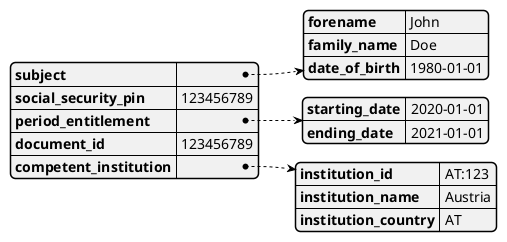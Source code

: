 @startjson ehic upload
#
{
    "subject": {
        "forename": "John",
        "family_name": "Doe",
        "date_of_birth": "1980-01-01"
    },
    "social_security_pin": "123456789",
    "period_entitlement": {
        "starting_date": "2020-01-01",
        "ending_date": "2021-01-01"
    },
    "document_id": "123456789",
    "competent_institution": {
        "institution_id": "AT:123",
        "institution_name": "Austria",
        "institution_country": "AT"
    }
}
@endjson
